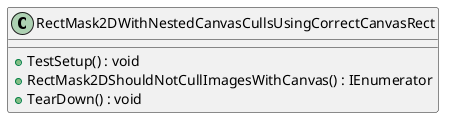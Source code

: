 @startuml
class RectMask2DWithNestedCanvasCullsUsingCorrectCanvasRect {
    + TestSetup() : void
    + RectMask2DShouldNotCullImagesWithCanvas() : IEnumerator
    + TearDown() : void
}
@enduml
